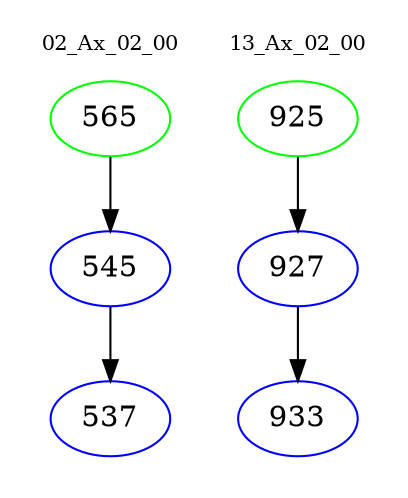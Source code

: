 digraph{
subgraph cluster_0 {
color = white
label = "02_Ax_02_00";
fontsize=10;
T0_565 [label="565", color="green"]
T0_565 -> T0_545 [color="black"]
T0_545 [label="545", color="blue"]
T0_545 -> T0_537 [color="black"]
T0_537 [label="537", color="blue"]
}
subgraph cluster_1 {
color = white
label = "13_Ax_02_00";
fontsize=10;
T1_925 [label="925", color="green"]
T1_925 -> T1_927 [color="black"]
T1_927 [label="927", color="blue"]
T1_927 -> T1_933 [color="black"]
T1_933 [label="933", color="blue"]
}
}
